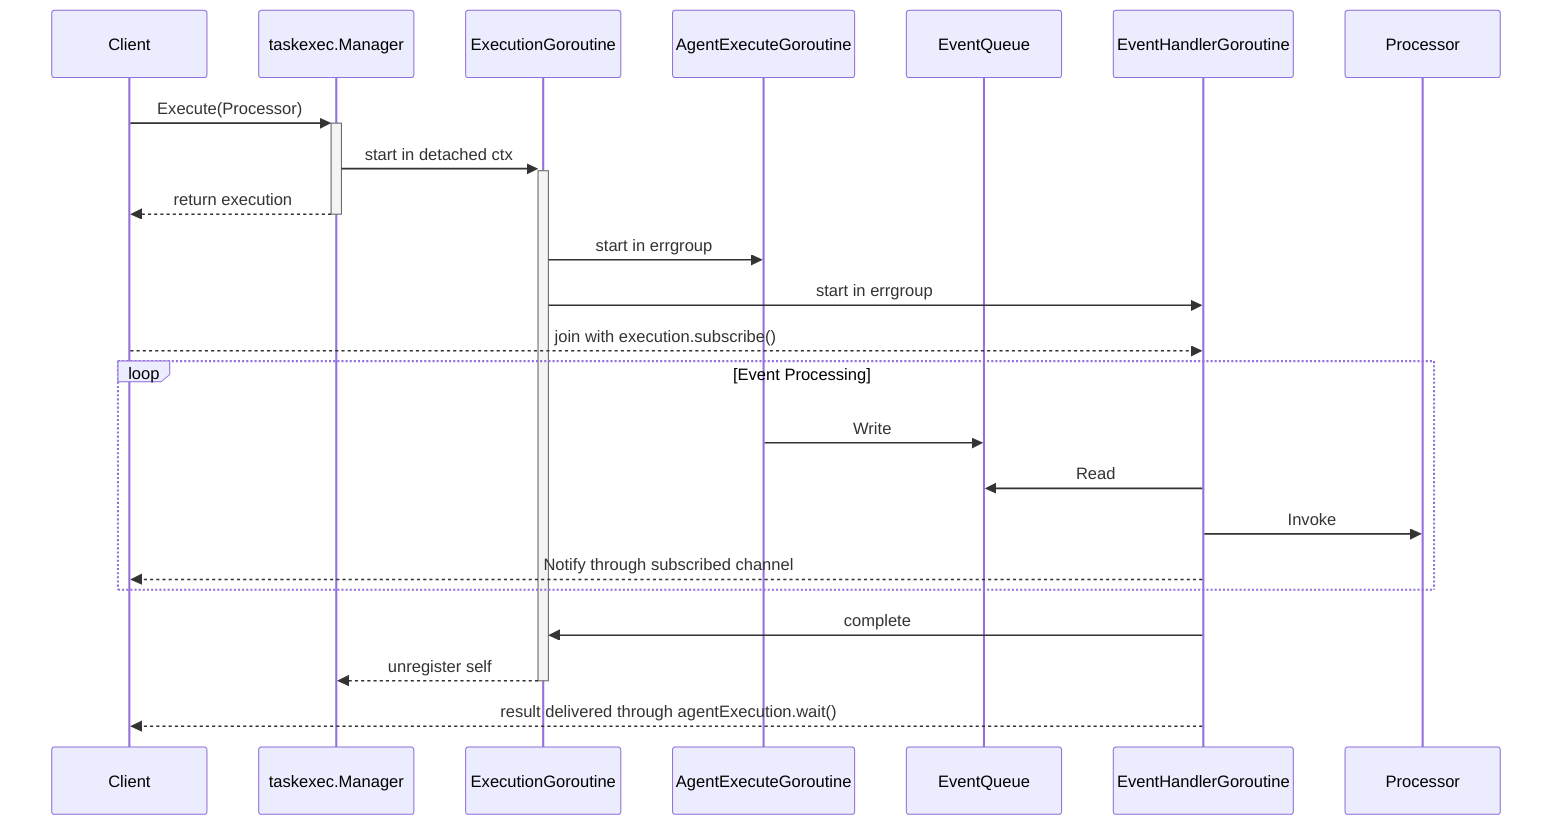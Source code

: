 sequenceDiagram
    participant C as Client
    participant EM as taskexec.Manager
    participant EG as ExecutionGoroutine
    participant AEG as AgentExecuteGoroutine
    participant EQ as EventQueue
    participant EHG as EventHandlerGoroutine
    participant P as Processor

    C->>+EM: Execute(Processor)
    EM->>+EG: start in detached ctx
    EM-->>-C: return execution

    EG->>AEG: start in errgroup
    EG->>EHG: start in errgroup

    C-->>EHG: join with execution.subscribe()

    loop Event Processing
        AEG->>EQ: Write
        EHG->>EQ: Read
        EHG->>P: Invoke
        EHG-->>C: Notify through subscribed channel
    end

    EHG->>EG: complete
    EG-->>-EM: unregister self
    EHG-->>C: result delivered through agentExecution.wait()